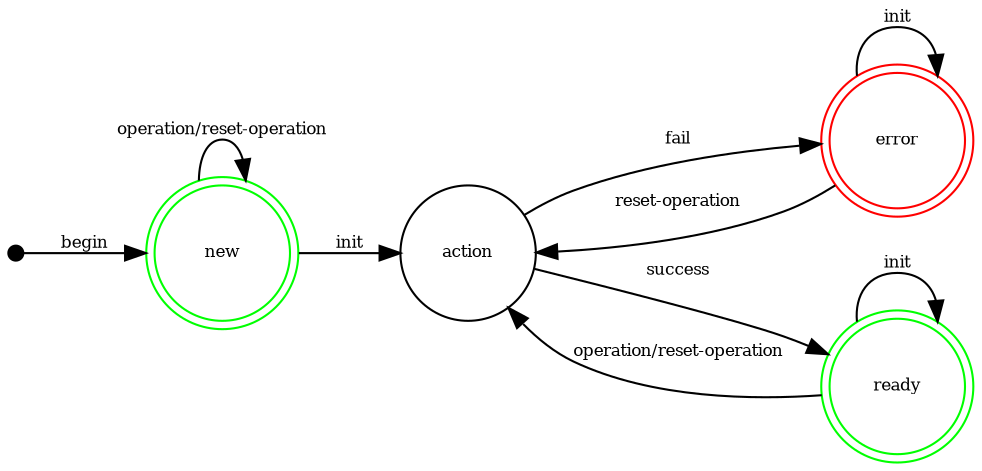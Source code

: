 digraph fog {
	// defaults
	node [shape=circle, fontsize=8, fixedsize=true, width=0.9]; 
  	edge [fontsize=8]; 
  	rankdir=LR;
	
	// vertices
	start [ shape=point, fixedsize=false, width=0.1 ]
	new [ shape=doublecircle, color=green ];
	action;
	error [ shape=doublecircle, color=red ];
	ready [ shape=doublecircle, color=green ];

	// edges
	start -> new  [ label = "begin" ];
	new -> new [ label = "operation/reset-operation" ];
	new -> action [ label = "init" ];
	action -> ready [ label = "success" ];
	action -> error [ label = "fail" ];
	ready -> action [ label = "operation/reset-operation" ];
	ready -> ready [ label = "init" ];
	error -> action [ label = "reset-operation" ];
	error -> error [ label = "init" ];
}
